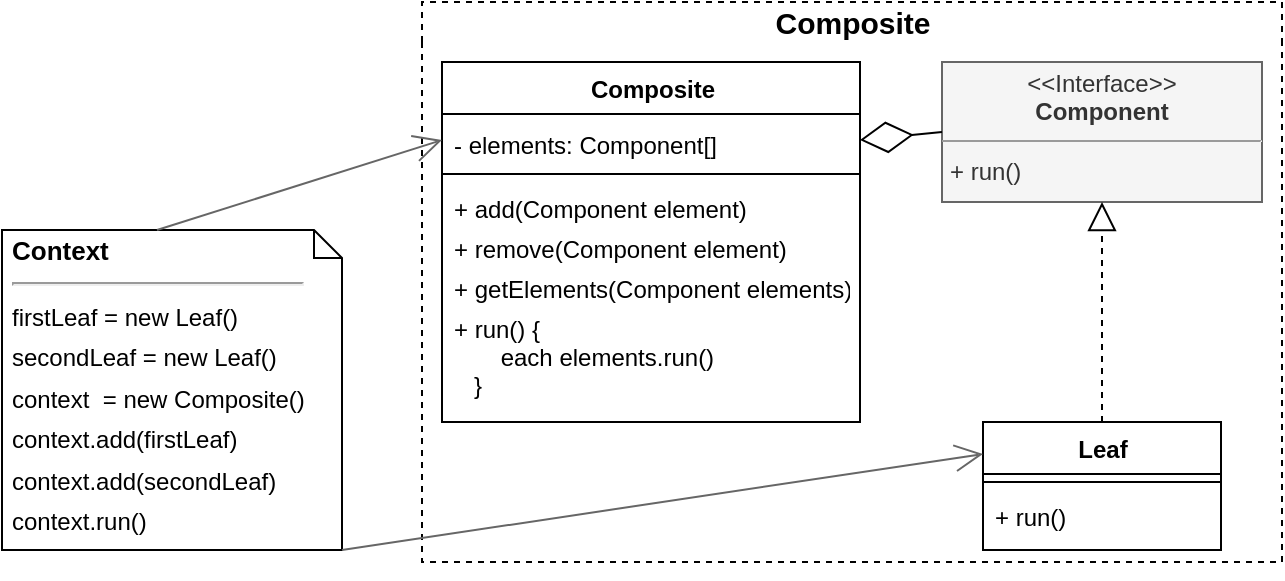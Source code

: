 <mxfile version="13.7.3" type="device"><diagram id="Mc02vGGFIfTnQQPVN4OX" name="Страница 1"><mxGraphModel dx="1086" dy="806" grid="0" gridSize="10" guides="1" tooltips="1" connect="1" arrows="1" fold="1" page="0" pageScale="1" pageWidth="827" pageHeight="1169" math="0" shadow="0"><root><mxCell id="0"/><mxCell id="1" parent="0"/><mxCell id="oZI8sNnL-pfkXHT647tD-157" value="&lt;p style=&quot;line-height: 20%&quot;&gt;Context&lt;br&gt;&lt;/p&gt;&lt;hr&gt;&lt;span style=&quot;font-size: 12px ; font-weight: 400 ; line-height: 170%&quot;&gt;firstLeaf = new Leaf()&lt;br&gt;&lt;/span&gt;&lt;font style=&quot;font-size: 12px&quot;&gt;&lt;span style=&quot;font-weight: normal ; line-height: 170%&quot;&gt;secondLeaf = new Leaf()&lt;br&gt;&lt;/span&gt;&lt;/font&gt;&lt;span style=&quot;font-weight: 400 ; line-height: 170% ; font-size: 12px&quot;&gt;context&amp;nbsp; = new Composite()&lt;br&gt;&lt;/span&gt;&lt;span style=&quot;font-size: 12px ; font-weight: 400 ; line-height: 170%&quot;&gt;context.add(firstLeaf)&lt;br&gt;&lt;/span&gt;&lt;span style=&quot;font-size: 12px ; font-weight: 400 ; line-height: 170%&quot;&gt;context.add(secondLeaf)&lt;br&gt;&lt;/span&gt;&lt;span style=&quot;font-size: 12px ; font-weight: 400 ; line-height: 170%&quot;&gt;context.run()&lt;/span&gt;&lt;br&gt;&lt;p&gt;&lt;/p&gt;" style="shape=note;size=14;verticalAlign=top;align=left;spacingTop=-13;rounded=0;shadow=0;glass=0;comic=0;strokeColor=#000000;fillColor=none;fontSize=13;fontStyle=1;labelBorderColor=none;whiteSpace=wrap;html=1;spacingLeft=0;spacingBottom=0;spacingRight=0;spacing=5;labelBackgroundColor=none;" parent="1" vertex="1"><mxGeometry x="90" y="134" width="170" height="160" as="geometry"/></mxCell><mxCell id="oZI8sNnL-pfkXHT647tD-158" value="Composite" style="swimlane;html=1;horizontal=1;startSize=20;fillColor=none;strokeColor=#000000;rounded=0;comic=0;fontSize=15;dashed=1;swimlaneLine=0;shadow=0;glass=0;perimeterSpacing=0;labelBackgroundColor=none;collapsible=0;" parent="1" vertex="1"><mxGeometry x="300" y="20" width="430" height="280" as="geometry"><mxRectangle x="270" y="60" width="100" height="20" as="alternateBounds"/></mxGeometry></mxCell><mxCell id="oZI8sNnL-pfkXHT647tD-159" value="Composite" style="swimlane;fontStyle=1;align=center;verticalAlign=top;childLayout=stackLayout;horizontal=1;startSize=26;horizontalStack=0;resizeParent=1;resizeParentMax=0;resizeLast=0;collapsible=0;marginBottom=0;rounded=0;shadow=0;glass=0;comic=0;strokeWidth=1;fontSize=12;labelBackgroundColor=none;fillColor=#ffffff;html=1;" parent="oZI8sNnL-pfkXHT647tD-158" vertex="1"><mxGeometry x="10" y="30" width="209" height="180" as="geometry"/></mxCell><mxCell id="oZI8sNnL-pfkXHT647tD-160" value="- elements: Component[]" style="text;strokeColor=none;fillColor=none;align=left;verticalAlign=top;spacingLeft=4;spacingRight=4;overflow=hidden;rotatable=0;points=[[0,0.5],[1,0.5]];portConstraint=eastwest;spacingTop=2;" parent="oZI8sNnL-pfkXHT647tD-159" vertex="1"><mxGeometry y="26" width="209" height="26" as="geometry"/></mxCell><mxCell id="oZI8sNnL-pfkXHT647tD-161" value="" style="line;strokeWidth=1;fillColor=none;align=left;verticalAlign=middle;spacingTop=-1;spacingLeft=3;spacingRight=3;rotatable=0;labelPosition=right;points=[];portConstraint=eastwest;" parent="oZI8sNnL-pfkXHT647tD-159" vertex="1"><mxGeometry y="52" width="209" height="8" as="geometry"/></mxCell><mxCell id="oZI8sNnL-pfkXHT647tD-162" value="+ add(Component element)" style="text;strokeColor=none;fillColor=none;align=left;verticalAlign=top;spacingLeft=4;spacingRight=4;overflow=hidden;rotatable=0;points=[[0,0.5],[1,0.5]];portConstraint=eastwest;" parent="oZI8sNnL-pfkXHT647tD-159" vertex="1"><mxGeometry y="60" width="209" height="20" as="geometry"/></mxCell><mxCell id="oZI8sNnL-pfkXHT647tD-163" value="+ remove(Component element)" style="text;strokeColor=none;fillColor=none;align=left;verticalAlign=top;spacingLeft=4;spacingRight=4;overflow=hidden;rotatable=0;points=[[0,0.5],[1,0.5]];portConstraint=eastwest;" parent="oZI8sNnL-pfkXHT647tD-159" vertex="1"><mxGeometry y="80" width="209" height="20" as="geometry"/></mxCell><mxCell id="oZI8sNnL-pfkXHT647tD-164" value="+ getElements(Component elements)" style="text;strokeColor=none;fillColor=none;align=left;verticalAlign=top;spacingLeft=4;spacingRight=4;overflow=hidden;rotatable=0;points=[[0,0.5],[1,0.5]];portConstraint=eastwest;" parent="oZI8sNnL-pfkXHT647tD-159" vertex="1"><mxGeometry y="100" width="209" height="20" as="geometry"/></mxCell><mxCell id="oZI8sNnL-pfkXHT647tD-165" value="+ run() {&#10;       each elements.run()&#10;   }" style="text;strokeColor=none;fillColor=none;align=left;verticalAlign=top;spacingLeft=4;spacingRight=4;overflow=hidden;rotatable=0;points=[[0,0.5],[1,0.5]];portConstraint=eastwest;spacing=2;" parent="oZI8sNnL-pfkXHT647tD-159" vertex="1"><mxGeometry y="120" width="209" height="60" as="geometry"/></mxCell><mxCell id="oZI8sNnL-pfkXHT647tD-166" value="&lt;p style=&quot;margin: 4px 0px 0px ; text-align: center ; line-height: 120%&quot;&gt;&lt;span&gt;&amp;lt;&amp;lt;Interface&amp;gt;&amp;gt;&lt;/span&gt;&lt;br&gt;&lt;b&gt;Component&lt;/b&gt;&lt;/p&gt;&lt;hr size=&quot;1&quot;&gt;&lt;p style=&quot;margin: 0px 0px 0px 4px ; line-height: 160%&quot;&gt;+ run()&lt;/p&gt;" style="verticalAlign=top;align=left;overflow=fill;fontSize=12;fontFamily=Helvetica;html=1;rounded=0;shadow=0;glass=0;comic=0;labelBackgroundColor=none;labelBorderColor=none;imageAspect=1;noLabel=0;portConstraintRotation=0;snapToPoint=0;container=1;dropTarget=1;collapsible=0;autosize=0;spacingLeft=0;spacingRight=0;fontStyle=0;fillColor=#f5f5f5;strokeColor=#666666;fontColor=#333333;" parent="oZI8sNnL-pfkXHT647tD-158" vertex="1"><mxGeometry x="260" y="30" width="160" height="70" as="geometry"/></mxCell><mxCell id="oZI8sNnL-pfkXHT647tD-167" value="" style="endArrow=diamondThin;endFill=0;endSize=24;html=1;fontSize=12;fontColor=#000000;entryX=1;entryY=0.5;entryDx=0;entryDy=0;exitX=0;exitY=0.5;exitDx=0;exitDy=0;" parent="oZI8sNnL-pfkXHT647tD-158" source="oZI8sNnL-pfkXHT647tD-166" target="oZI8sNnL-pfkXHT647tD-160" edge="1"><mxGeometry width="160" relative="1" as="geometry"><mxPoint x="330" y="86" as="sourcePoint"/><mxPoint x="180" y="116" as="targetPoint"/></mxGeometry></mxCell><mxCell id="oZI8sNnL-pfkXHT647tD-168" value="" style="endArrow=block;dashed=1;endFill=0;endSize=12;html=1;fontSize=12;fontColor=#000000;exitX=0.5;exitY=0;exitDx=0;exitDy=0;entryX=0.5;entryY=1;entryDx=0;entryDy=0;" parent="oZI8sNnL-pfkXHT647tD-158" source="oZI8sNnL-pfkXHT647tD-169" target="oZI8sNnL-pfkXHT647tD-166" edge="1"><mxGeometry width="160" relative="1" as="geometry"><mxPoint x="500" y="179" as="sourcePoint"/><mxPoint x="660" y="179" as="targetPoint"/></mxGeometry></mxCell><mxCell id="oZI8sNnL-pfkXHT647tD-169" value="Leaf" style="swimlane;fontStyle=1;align=center;verticalAlign=top;childLayout=stackLayout;horizontal=1;startSize=26;horizontalStack=0;resizeParent=1;resizeParentMax=0;resizeLast=0;collapsible=0;marginBottom=0;rounded=0;shadow=0;glass=0;comic=0;strokeWidth=1;fontSize=12;labelBackgroundColor=none;fillColor=#ffffff;html=1;" parent="oZI8sNnL-pfkXHT647tD-158" vertex="1"><mxGeometry x="280.5" y="210" width="119" height="64" as="geometry"/></mxCell><mxCell id="oZI8sNnL-pfkXHT647tD-170" value="" style="line;strokeWidth=1;fillColor=none;align=left;verticalAlign=middle;spacingTop=-1;spacingLeft=3;spacingRight=3;rotatable=0;labelPosition=right;points=[];portConstraint=eastwest;" parent="oZI8sNnL-pfkXHT647tD-169" vertex="1"><mxGeometry y="26" width="119" height="8" as="geometry"/></mxCell><mxCell id="oZI8sNnL-pfkXHT647tD-171" value="+ run()" style="text;strokeColor=none;fillColor=none;align=left;verticalAlign=top;spacingLeft=4;spacingRight=4;overflow=hidden;rotatable=0;points=[[0,0.5],[1,0.5]];portConstraint=eastwest;" parent="oZI8sNnL-pfkXHT647tD-169" vertex="1"><mxGeometry y="34" width="119" height="30" as="geometry"/></mxCell><mxCell id="oZI8sNnL-pfkXHT647tD-172" value="" style="endArrow=open;endFill=1;endSize=12;html=1;exitX=1;exitY=1;exitDx=0;exitDy=0;exitPerimeter=0;entryX=0;entryY=0.25;entryDx=0;entryDy=0;strokeColor=#666666;" parent="1" source="oZI8sNnL-pfkXHT647tD-157" target="oZI8sNnL-pfkXHT647tD-169" edge="1"><mxGeometry width="160" relative="1" as="geometry"><mxPoint x="371" y="-2600" as="sourcePoint"/><mxPoint x="531" y="-2600" as="targetPoint"/></mxGeometry></mxCell><mxCell id="oZI8sNnL-pfkXHT647tD-173" value="" style="endArrow=open;endFill=1;endSize=12;html=1;exitX=0;exitY=0;exitDx=77.5;exitDy=0;exitPerimeter=0;entryX=0;entryY=0.5;entryDx=0;entryDy=0;strokeColor=#666666;" parent="1" source="oZI8sNnL-pfkXHT647tD-157" target="oZI8sNnL-pfkXHT647tD-160" edge="1"><mxGeometry width="160" relative="1" as="geometry"><mxPoint x="371" y="-2600" as="sourcePoint"/><mxPoint x="531" y="-2600" as="targetPoint"/></mxGeometry></mxCell></root></mxGraphModel></diagram></mxfile>